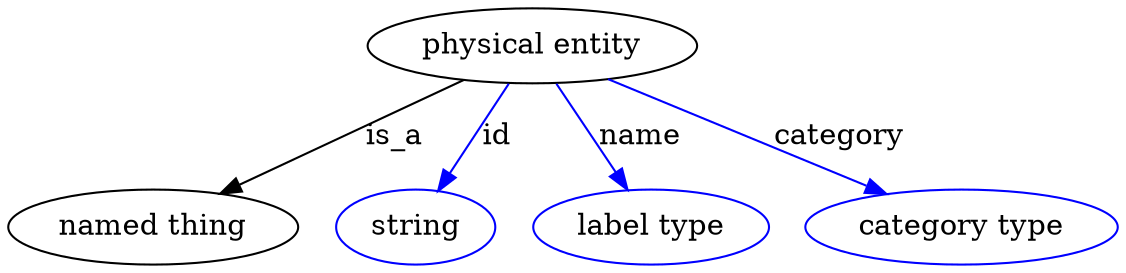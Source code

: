 digraph {
	graph [bb="0,0,433.74,123"];
	node [label="\N"];
	"physical entity"	[height=0.5,
		label="physical entity",
		pos="206.25,105",
		width=1.7332];
	"named thing"	[height=0.5,
		pos="55.245,18",
		width=1.5346];
	"physical entity" -> "named thing"	[label=is_a,
		lp="151.25,61.5",
		pos="e,81.628,33.851 178.9,88.607 154.08,74.638 117.36,53.963 90.373,38.774"];
	id	[color=blue,
		height=0.5,
		label=string,
		pos="159.25,18",
		width=0.84854];
	"physical entity" -> id	[color=blue,
		label=id,
		lp="191.75,61.5",
		pos="e,168.26,35.31 196.73,86.799 189.98,74.58 180.8,57.976 173.21,44.257",
		style=solid];
	name	[color=blue,
		height=0.5,
		label="label type",
		pos="253.25,18",
		width=1.2638];
	"physical entity" -> name	[color=blue,
		label=name,
		lp="248.75,61.5",
		pos="e,243.91,35.885 215.76,86.799 222.43,74.738 231.46,58.403 238.98,44.79",
		style=solid];
	category	[color=blue,
		height=0.5,
		label="category type",
		pos="375.25,18",
		width=1.6249];
	"physical entity" -> category	[color=blue,
		label=category,
		lp="324.75,61.5",
		pos="e,346,33.708 236.07,88.999 264.15,74.876 306.35,53.651 336.92,38.277",
		style=solid];
}
